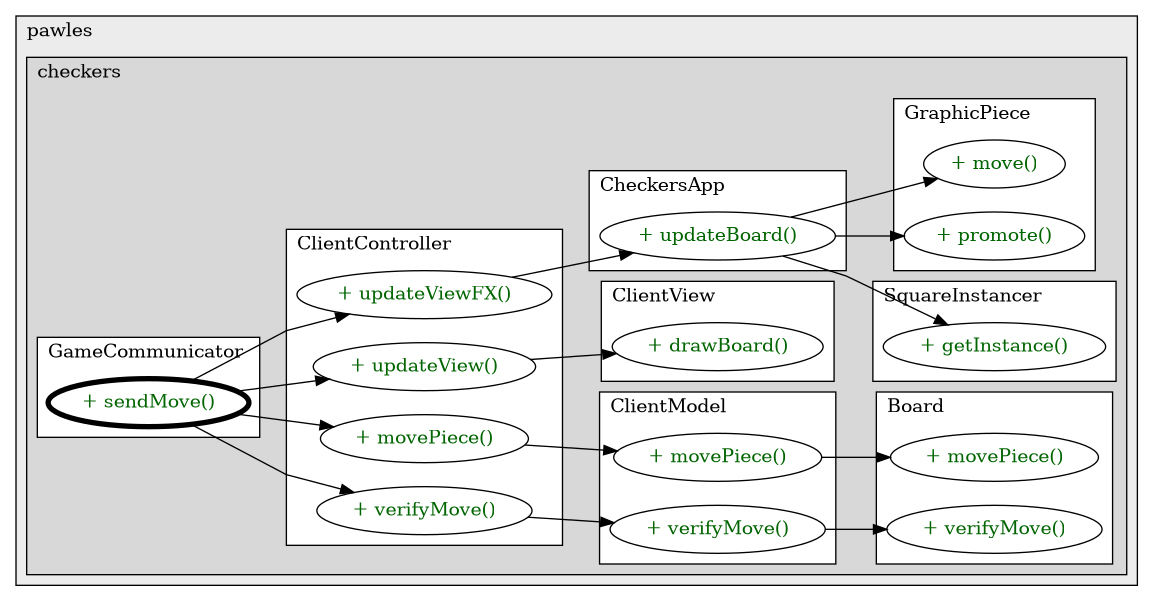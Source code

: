 @startuml

/' diagram meta data start
config=CallConfiguration;
{
  "rootMethod": "org.pawles.checkers.client.GameCommunicator#sendMove(Square,Square)",
  "projectClassification": {
    "searchMode": "OpenProject", // OpenProject, AllProjects
    "includedProjects": "",
    "pathEndKeywords": "*.impl",
    "isClientPath": "",
    "isClientName": "",
    "isTestPath": "",
    "isTestName": "",
    "isMappingPath": "",
    "isMappingName": "",
    "isDataAccessPath": "",
    "isDataAccessName": "",
    "isDataStructurePath": "",
    "isDataStructureName": "",
    "isInterfaceStructuresPath": "",
    "isInterfaceStructuresName": "",
    "isEntryPointPath": "",
    "isEntryPointName": "",
    "treatFinalFieldsAsMandatory": false
  },
  "graphRestriction": {
    "classPackageExcludeFilter": "",
    "classPackageIncludeFilter": "",
    "classNameExcludeFilter": "",
    "classNameIncludeFilter": "",
    "methodNameExcludeFilter": "",
    "methodNameIncludeFilter": "",
    "removeByInheritance": "", // inheritance/annotation based filtering is done in a second step
    "removeByAnnotation": "",
    "removeByClassPackage": "", // cleanup the graph after inheritance/annotation based filtering is done
    "removeByClassName": "",
    "cutMappings": false,
    "cutEnum": true,
    "cutTests": true,
    "cutClient": true,
    "cutDataAccess": true,
    "cutInterfaceStructures": true,
    "cutDataStructures": true,
    "cutGetterAndSetter": true,
    "cutConstructors": true
  },
  "graphTraversal": {
    "forwardDepth": 3,
    "backwardDepth": 3,
    "classPackageExcludeFilter": "",
    "classPackageIncludeFilter": "",
    "classNameExcludeFilter": "",
    "classNameIncludeFilter": "",
    "methodNameExcludeFilter": "",
    "methodNameIncludeFilter": "",
    "hideMappings": false,
    "hideDataStructures": false,
    "hidePrivateMethods": true,
    "hideInterfaceCalls": true, // indirection: implementation -> interface (is hidden) -> implementation
    "onlyShowApplicationEntryPoints": false, // root node is included
    "useMethodCallsForStructureDiagram": "ForwardOnly" // ForwardOnly, BothDirections, No
  },
  "details": {
    "aggregation": "GroupByClass", // ByClass, GroupByClass, None
    "showMethodParametersTypes": false,
    "showMethodParametersNames": false,
    "showMethodReturnType": false,
    "showPackageLevels": 2,
    "showCallOrder": false,
    "edgeMode": "MethodsOnly", // TypesOnly, MethodsOnly, TypesAndMethods, MethodsAndDirectTypeUsage
    "showDetailedClassStructure": false
  },
  "rootClass": "org.pawles.checkers.client.GameCommunicator",
  "extensionCallbackMethod": "" // qualified.class.name#methodName - signature: public static String method(String)
}
diagram meta data end '/



digraph g {
    rankdir="LR"
    splines=polyline
    

'nodes 
subgraph cluster_995268684 { 
   	label=pawles
	labeljust=l
	fillcolor="#ececec"
	style=filled
   
   subgraph cluster_2114002008 { 
   	label=checkers
	labeljust=l
	fillcolor="#d8d8d8"
	style=filled
   
   subgraph cluster_1144678134 { 
   	label=ClientController
	labeljust=l
	fillcolor=white
	style=filled
   
   ClientController639122325XXXmovePiece992535570[
	label="+ movePiece()"
	style=filled
	fillcolor=white
	tooltip="ClientController

&#10;  change the position of a single piece on the board&#10;  @param curr current square&#10;  @param dest destination square&#10; "
	fontcolor=darkgreen
];

ClientController639122325XXXupdateView0[
	label="+ updateView()"
	style=filled
	fillcolor=white
	tooltip="ClientController

&#10;  draw the current board&#10; "
	fontcolor=darkgreen
];

ClientController639122325XXXupdateViewFX0[
	label="+ updateViewFX()"
	style=filled
	fillcolor=white
	tooltip="ClientController

&#10;  draw the current board in JavaFX&#10; "
	fontcolor=darkgreen
];

ClientController639122325XXXverifyMove992535570[
	label="+ verifyMove()"
	style=filled
	fillcolor=white
	tooltip="ClientController

&#10;  check whether the piece has the ability to move between squares&#10;  @param curr current square&#10;  @param dest destination square&#10;  @return true if the move is correct; false otherwise&#10; "
	fontcolor=darkgreen
];
} 

subgraph cluster_1211231302 { 
   	label=SquareInstancer
	labeljust=l
	fillcolor=white
	style=filled
   
   SquareInstancer858191756XXXgetInstance515322732[
	label="+ getInstance()"
	style=filled
	fillcolor=white
	tooltip="SquareInstancer

null"
	fontcolor=darkgreen
];
} 

subgraph cluster_1885672694 { 
   	label=GraphicPiece
	labeljust=l
	fillcolor=white
	style=filled
   
   GraphicPiece612257790XXXmove1810807491[
	label="+ move()"
	style=filled
	fillcolor=white
	tooltip="GraphicPiece

&#10;  moves the piece on the board&#10;  @param dest square to move to&#10; "
	fontcolor=darkgreen
];

GraphicPiece612257790XXXpromote0[
	label="+ promote()"
	style=filled
	fillcolor=white
	tooltip="GraphicPiece

&#10;  visually promotes the piece into a king&#10; "
	fontcolor=darkgreen
];
} 

subgraph cluster_1932958355 { 
   	label=ClientView
	labeljust=l
	fillcolor=white
	style=filled
   
   ClientView639122325XXXdrawBoard64356038[
	label="+ drawBoard()"
	style=filled
	fillcolor=white
	tooltip="ClientView

&#10;  draws the board in commandline style&#10;  @param board current state of the board&#10; "
	fontcolor=darkgreen
];
} 

subgraph cluster_2103784244 { 
   	label=Board
	labeljust=l
	fillcolor=white
	style=filled
   
   Board858191756XXXmovePiece992535570[
	label="+ movePiece()"
	style=filled
	fillcolor=white
	tooltip="Board

&#10;  moves a single piece on the board&#10;  @param curr square the piece is currently on&#10;  @param dest destination square&#10; "
	fontcolor=darkgreen
];

Board858191756XXXverifyMove992535570[
	label="+ verifyMove()"
	style=filled
	fillcolor=white
	tooltip="Board

&#10;  checks whether a piece can be moved between two squares&#10;  @param curr square to move from&#10;  @param dest square to move to&#10;  @return true if the move is possible; false otherwise&#10; "
	fontcolor=darkgreen
];
} 

subgraph cluster_2118178771 { 
   	label=CheckersApp
	labeljust=l
	fillcolor=white
	style=filled
   
   CheckersApp612257790XXXupdateBoard64356038[
	label="+ updateBoard()"
	style=filled
	fillcolor=white
	tooltip="CheckersApp

null"
	fontcolor=darkgreen
];
} 

subgraph cluster_215967493 { 
   	label=ClientModel
	labeljust=l
	fillcolor=white
	style=filled
   
   ClientModel639122325XXXmovePiece992535570[
	label="+ movePiece()"
	style=filled
	fillcolor=white
	tooltip="ClientModel

&#10;  change the position of a single piece on the board&#10;  @param curr current square&#10;  @param dest destination square&#10; "
	fontcolor=darkgreen
];

ClientModel639122325XXXverifyMove992535570[
	label="+ verifyMove()"
	style=filled
	fillcolor=white
	tooltip="ClientModel

&#10;  check whether the piece has the ability to move between squares&#10;  @param curr current square&#10;  @param dest destination square&#10;  @return true if the move is correct; false otherwise&#10; "
	fontcolor=darkgreen
];
} 

subgraph cluster_788877482 { 
   	label=GameCommunicator
	labeljust=l
	fillcolor=white
	style=filled
   
   GameCommunicator639122325XXXsendMove992535570[
	label="+ sendMove()"
	style=filled
	fillcolor=white
	tooltip="GameCommunicator

&#10;  sends the move to the server and applies if it is correct&#10;  @param curr square to move from&#10;  @param dest square to move to&#10;  @return true if the move was correct; false otherwise&#10; "
	penwidth=4
	fontcolor=darkgreen
];
} 
} 
} 

'edges    
CheckersApp612257790XXXupdateBoard64356038 -> GraphicPiece612257790XXXmove1810807491;
CheckersApp612257790XXXupdateBoard64356038 -> GraphicPiece612257790XXXpromote0;
CheckersApp612257790XXXupdateBoard64356038 -> SquareInstancer858191756XXXgetInstance515322732;
ClientController639122325XXXmovePiece992535570 -> ClientModel639122325XXXmovePiece992535570;
ClientController639122325XXXupdateView0 -> ClientView639122325XXXdrawBoard64356038;
ClientController639122325XXXupdateViewFX0 -> CheckersApp612257790XXXupdateBoard64356038;
ClientController639122325XXXverifyMove992535570 -> ClientModel639122325XXXverifyMove992535570;
ClientModel639122325XXXmovePiece992535570 -> Board858191756XXXmovePiece992535570;
ClientModel639122325XXXverifyMove992535570 -> Board858191756XXXverifyMove992535570;
GameCommunicator639122325XXXsendMove992535570 -> ClientController639122325XXXmovePiece992535570;
GameCommunicator639122325XXXsendMove992535570 -> ClientController639122325XXXupdateView0;
GameCommunicator639122325XXXsendMove992535570 -> ClientController639122325XXXupdateViewFX0;
GameCommunicator639122325XXXsendMove992535570 -> ClientController639122325XXXverifyMove992535570;
    
}
@enduml